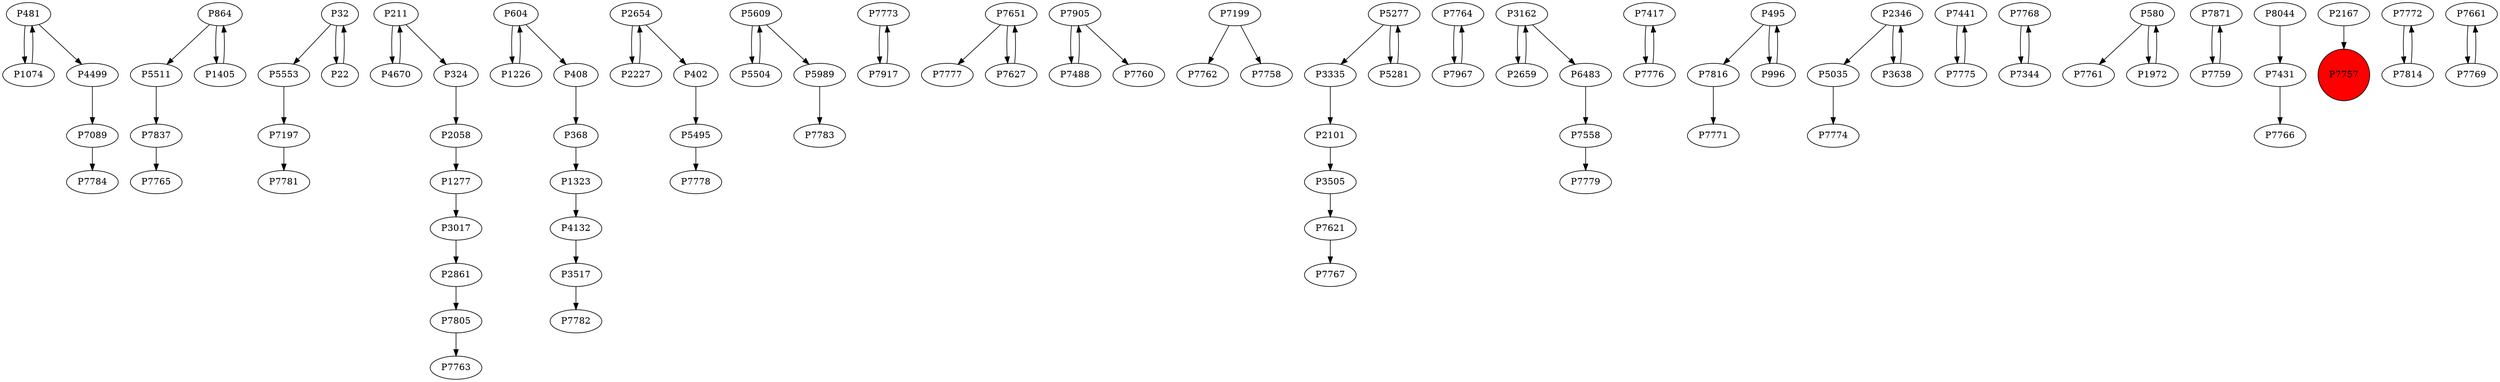 digraph {
	P7089 -> P7784
	P5511 -> P7837
	P5553 -> P7197
	P1277 -> P3017
	P1323 -> P4132
	P1074 -> P481
	P2654 -> P2227
	P5989 -> P7783
	P32 -> P5553
	P3017 -> P2861
	P368 -> P1323
	P7773 -> P7917
	P4670 -> P211
	P7651 -> P7777
	P7905 -> P7488
	P864 -> P5511
	P7199 -> P7762
	P3505 -> P7621
	P604 -> P1226
	P7764 -> P7967
	P3162 -> P2659
	P5495 -> P7778
	P7627 -> P7651
	P7417 -> P7776
	P5277 -> P3335
	P324 -> P2058
	P4499 -> P7089
	P7816 -> P7771
	P2346 -> P5035
	P7441 -> P7775
	P495 -> P996
	P996 -> P495
	P7768 -> P7344
	P2861 -> P7805
	P3162 -> P6483
	P580 -> P7761
	P2058 -> P1277
	P481 -> P1074
	P402 -> P5495
	P2101 -> P3505
	P408 -> P368
	P7775 -> P7441
	P864 -> P1405
	P481 -> P4499
	P7488 -> P7905
	P22 -> P32
	P2227 -> P2654
	P7871 -> P7759
	P7197 -> P7781
	P7837 -> P7765
	P7431 -> P7766
	P1405 -> P864
	P5504 -> P5609
	P2167 -> P7757
	P580 -> P1972
	P7917 -> P7773
	P7772 -> P7814
	P5281 -> P5277
	P2654 -> P402
	P7905 -> P7760
	P1226 -> P604
	P5609 -> P5989
	P2659 -> P3162
	P7558 -> P7779
	P7199 -> P7758
	P2346 -> P3638
	P7759 -> P7871
	P3517 -> P7782
	P7967 -> P7764
	P7651 -> P7627
	P3638 -> P2346
	P211 -> P324
	P604 -> P408
	P32 -> P22
	P7776 -> P7417
	P4132 -> P3517
	P5609 -> P5504
	P1972 -> P580
	P5277 -> P5281
	P7814 -> P7772
	P5035 -> P7774
	P8044 -> P7431
	P7805 -> P7763
	P7621 -> P7767
	P7661 -> P7769
	P495 -> P7816
	P6483 -> P7558
	P7344 -> P7768
	P211 -> P4670
	P3335 -> P2101
	P7769 -> P7661
	P7757 [shape=circle]
	P7757 [style=filled]
	P7757 [fillcolor=red]
}